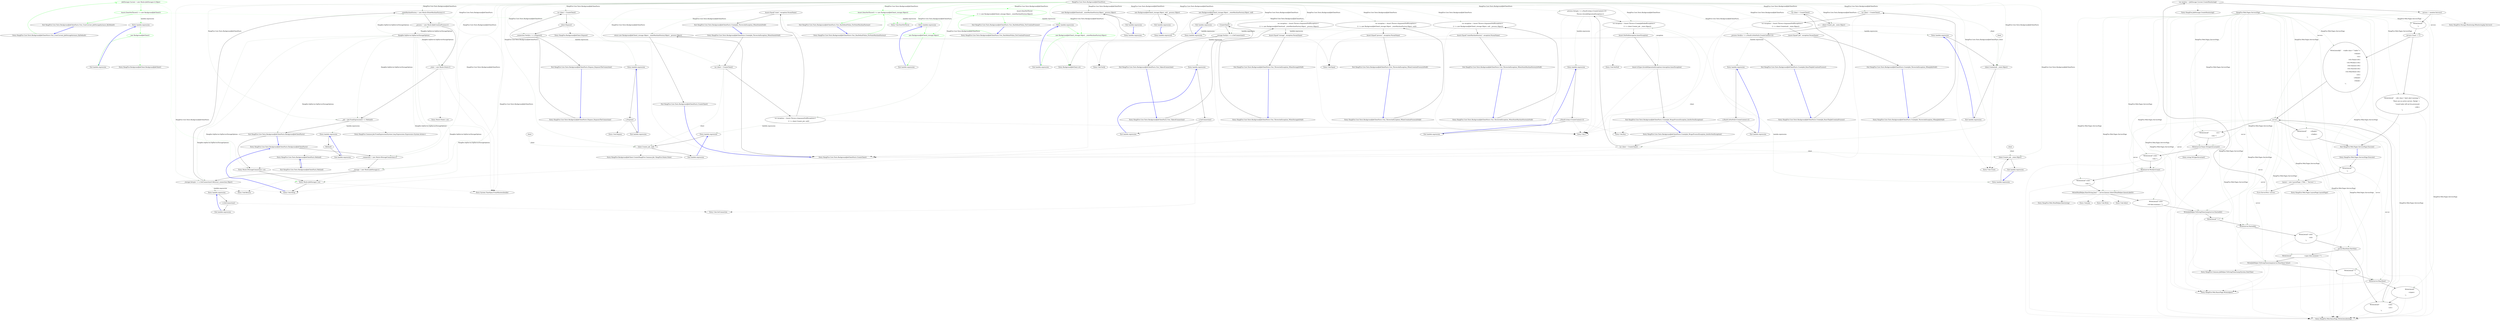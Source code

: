 digraph  {
m0_13 [label="Entry System.TimeSpan.FromMinutes(double)", span="0-0", cluster="System.TimeSpan.FromMinutes(double)", file="BackgroundJobClientFacts.cs"];
m0_89 [label="Entry HangFire.Core.Tests.BackgroundJobClientFacts.CreateJob_ThrowsAnException_WhenJobIsNull()", span="96-96", cluster="HangFire.Core.Tests.BackgroundJobClientFacts.CreateJob_ThrowsAnException_WhenJobIsNull()", file="BackgroundJobClientFacts.cs"];
m0_90 [label="var client = CreateClient()", span="98-98", cluster="HangFire.Core.Tests.BackgroundJobClientFacts.CreateJob_ThrowsAnException_WhenJobIsNull()", file="BackgroundJobClientFacts.cs"];
m0_91 [label="var exception = Assert.Throws<ArgumentNullException>(\r\n                () => client.Create(null, _state.Object))", span="100-101", cluster="HangFire.Core.Tests.BackgroundJobClientFacts.CreateJob_ThrowsAnException_WhenJobIsNull()", file="BackgroundJobClientFacts.cs"];
m0_92 [label="Assert.Equal(''job'', exception.ParamName)", span="103-103", cluster="HangFire.Core.Tests.BackgroundJobClientFacts.CreateJob_ThrowsAnException_WhenJobIsNull()", file="BackgroundJobClientFacts.cs"];
m0_93 [label="Exit HangFire.Core.Tests.BackgroundJobClientFacts.CreateJob_ThrowsAnException_WhenJobIsNull()", span="96-96", cluster="HangFire.Core.Tests.BackgroundJobClientFacts.CreateJob_ThrowsAnException_WhenJobIsNull()", file="BackgroundJobClientFacts.cs"];
m0_49 [label="Entry HangFire.Core.Tests.BackgroundJobClientFacts.Ctor_UsesCurrent_JobStorageInstance_ByDefault()", span="60-60", cluster="HangFire.Core.Tests.BackgroundJobClientFacts.Ctor_UsesCurrent_JobStorageInstance_ByDefault()", file="BackgroundJobClientFacts.cs"];
m0_50 [label="JobStorage.Current = new Mock<JobStorage>().Object", span="62-62", cluster="HangFire.Core.Tests.BackgroundJobClientFacts.Ctor_UsesCurrent_JobStorageInstance_ByDefault()", color=green, community=0, file="BackgroundJobClientFacts.cs"];
m0_51 [label="Assert.DoesNotThrow(() => new BackgroundJobClient())", span="63-63", cluster="HangFire.Core.Tests.BackgroundJobClientFacts.Ctor_UsesCurrent_JobStorageInstance_ByDefault()", color=green, community=0, file="BackgroundJobClientFacts.cs"];
m0_52 [label="Exit HangFire.Core.Tests.BackgroundJobClientFacts.Ctor_UsesCurrent_JobStorageInstance_ByDefault()", span="60-60", cluster="HangFire.Core.Tests.BackgroundJobClientFacts.Ctor_UsesCurrent_JobStorageInstance_ByDefault()", file="BackgroundJobClientFacts.cs"];
m0_30 [label="Entry Unk.Equal", span="", cluster="Unk.Equal", file="BackgroundJobClientFacts.cs"];
m0_70 [label="Entry HangFire.Core.Tests.BackgroundJobClientFacts.Ctor_TakesAConnection()", span="80-80", cluster="HangFire.Core.Tests.BackgroundJobClientFacts.Ctor_TakesAConnection()", file="BackgroundJobClientFacts.cs"];
m0_71 [label="CreateClient()", span="82-82", cluster="HangFire.Core.Tests.BackgroundJobClientFacts.Ctor_TakesAConnection()", file="BackgroundJobClientFacts.cs"];
m0_72 [label="_storage.Verify(x => x.GetConnection())", span="83-83", cluster="HangFire.Core.Tests.BackgroundJobClientFacts.Ctor_TakesAConnection()", file="BackgroundJobClientFacts.cs"];
m0_73 [label="Exit HangFire.Core.Tests.BackgroundJobClientFacts.Ctor_TakesAConnection()", span="80-80", cluster="HangFire.Core.Tests.BackgroundJobClientFacts.Ctor_TakesAConnection()", file="BackgroundJobClientFacts.cs"];
m0_0 [label="Entry HangFire.Core.Tests.BackgroundJobClientFacts.BackgroundJobClientFacts()", span="19-19", cluster="HangFire.Core.Tests.BackgroundJobClientFacts.BackgroundJobClientFacts()", file="BackgroundJobClientFacts.cs"];
m0_1 [label="_connection = new Mock<IStorageConnection>()", span="21-21", cluster="HangFire.Core.Tests.BackgroundJobClientFacts.BackgroundJobClientFacts()", file="BackgroundJobClientFacts.cs"];
m0_2 [label="_storage = new Mock<JobStorage>()", span="22-22", cluster="HangFire.Core.Tests.BackgroundJobClientFacts.BackgroundJobClientFacts()", file="BackgroundJobClientFacts.cs"];
m0_3 [label="_storage.Setup(x => x.GetConnection()).Returns(_connection.Object)", span="23-23", cluster="HangFire.Core.Tests.BackgroundJobClientFacts.BackgroundJobClientFacts()", file="BackgroundJobClientFacts.cs"];
m0_4 [label="_stateMachineFactory = new Mock<IStateMachineFactory>()", span="25-25", cluster="HangFire.Core.Tests.BackgroundJobClientFacts.BackgroundJobClientFacts()", file="BackgroundJobClientFacts.cs"];
m0_5 [label="_process = new Mock<IJobCreationProcess>()", span="27-27", cluster="HangFire.Core.Tests.BackgroundJobClientFacts.BackgroundJobClientFacts()", file="BackgroundJobClientFacts.cs"];
m0_6 [label="_state = new Mock<State>()", span="28-28", cluster="HangFire.Core.Tests.BackgroundJobClientFacts.BackgroundJobClientFacts()", file="BackgroundJobClientFacts.cs"];
m0_7 [label="_job = Job.FromExpression(() => Method())", span="29-29", cluster="HangFire.Core.Tests.BackgroundJobClientFacts.BackgroundJobClientFacts()", file="BackgroundJobClientFacts.cs"];
m0_8 [label="Exit HangFire.Core.Tests.BackgroundJobClientFacts.BackgroundJobClientFacts()", span="19-19", cluster="HangFire.Core.Tests.BackgroundJobClientFacts.BackgroundJobClientFacts()", file="BackgroundJobClientFacts.cs"];
m0_9 [label="Entry Mock<IStorageConnection>.cstr", span="", cluster="Mock<IStorageConnection>.cstr", file="BackgroundJobClientFacts.cs"];
m0_10 [label="Entry Mock<JobStorage>.cstr", span="", cluster="Mock<JobStorage>.cstr", file="BackgroundJobClientFacts.cs"];
m0_11 [label="Entry Unk.Setup", span="", cluster="Unk.Setup", file="BackgroundJobClientFacts.cs"];
m0_53 [label="Entry Unk.DoesNotThrow", span="", cluster="Unk.DoesNotThrow", file="BackgroundJobClientFacts.cs"];
m0_116 [label="Entry HangFire.Core.Tests.BackgroundJobClientFacts.CreateJob_WrapsProcessException_IntoItsOwnException()", span="128-128", cluster="HangFire.Core.Tests.BackgroundJobClientFacts.CreateJob_WrapsProcessException_IntoItsOwnException()", file="BackgroundJobClientFacts.cs"];
m0_117 [label="var client = CreateClient()", span="130-130", cluster="HangFire.Core.Tests.BackgroundJobClientFacts.CreateJob_WrapsProcessException_IntoItsOwnException()", file="BackgroundJobClientFacts.cs"];
m0_118 [label="_process.Setup(x => x.Run(It.IsAny<CreateContext>()))\r\n                .Throws<InvalidOperationException>()", span="131-132", cluster="HangFire.Core.Tests.BackgroundJobClientFacts.CreateJob_WrapsProcessException_IntoItsOwnException()", file="BackgroundJobClientFacts.cs"];
m0_119 [label="var exception = Assert.Throws<CreateJobFailedException>(\r\n                () => client.Create(_job, _state.Object))", span="134-135", cluster="HangFire.Core.Tests.BackgroundJobClientFacts.CreateJob_WrapsProcessException_IntoItsOwnException()", file="BackgroundJobClientFacts.cs"];
m0_120 [label="Assert.NotNull(exception.InnerException)", span="137-137", cluster="HangFire.Core.Tests.BackgroundJobClientFacts.CreateJob_WrapsProcessException_IntoItsOwnException()", file="BackgroundJobClientFacts.cs"];
m0_121 [label="Assert.IsType<InvalidOperationException>(exception.InnerException)", span="138-138", cluster="HangFire.Core.Tests.BackgroundJobClientFacts.CreateJob_WrapsProcessException_IntoItsOwnException()", file="BackgroundJobClientFacts.cs"];
m0_122 [label="Exit HangFire.Core.Tests.BackgroundJobClientFacts.CreateJob_WrapsProcessException_IntoItsOwnException()", span="128-128", cluster="HangFire.Core.Tests.BackgroundJobClientFacts.CreateJob_WrapsProcessException_IntoItsOwnException()", file="BackgroundJobClientFacts.cs"];
m0_14 [label="Hangfire.SqlServer.SqlServerStorageOptions", span="", cluster="Mock<IJobCreationProcess>.cstr", file="BackgroundJobClientFacts.cs"];
m0_115 [label="Entry Unk.Run", span="", cluster="Unk.Run", file="BackgroundJobClientFacts.cs"];
m0_57 [label="Entry HangFire.BackgroundJobClient.BackgroundJobClient()", span="39-39", cluster="HangFire.BackgroundJobClient.BackgroundJobClient()", file="BackgroundJobClientFacts.cs"];
m0_106 [label="Entry HangFire.BackgroundJobClient.Create(HangFire.Common.Job, HangFire.States.State)", span="81-81", cluster="HangFire.BackgroundJobClient.Create(HangFire.Common.Job, HangFire.States.State)", file="BackgroundJobClientFacts.cs"];
m0_98 [label="Entry HangFire.Core.Tests.BackgroundJobClientFacts.CreateJob_ThrowsAnException_WhenStateIsNull()", span="107-107", cluster="HangFire.Core.Tests.BackgroundJobClientFacts.CreateJob_ThrowsAnException_WhenStateIsNull()", file="BackgroundJobClientFacts.cs"];
m0_99 [label="var client = CreateClient()", span="109-109", cluster="HangFire.Core.Tests.BackgroundJobClientFacts.CreateJob_ThrowsAnException_WhenStateIsNull()", file="BackgroundJobClientFacts.cs"];
m0_100 [label="var exception = Assert.Throws<ArgumentNullException>(\r\n                () => client.Create(_job, null))", span="111-112", cluster="HangFire.Core.Tests.BackgroundJobClientFacts.CreateJob_ThrowsAnException_WhenStateIsNull()", file="BackgroundJobClientFacts.cs"];
m0_101 [label="Assert.Equal(''state'', exception.ParamName)", span="114-114", cluster="HangFire.Core.Tests.BackgroundJobClientFacts.CreateJob_ThrowsAnException_WhenStateIsNull()", file="BackgroundJobClientFacts.cs"];
m0_102 [label="Exit HangFire.Core.Tests.BackgroundJobClientFacts.CreateJob_ThrowsAnException_WhenStateIsNull()", span="107-107", cluster="HangFire.Core.Tests.BackgroundJobClientFacts.CreateJob_ThrowsAnException_WhenStateIsNull()", file="BackgroundJobClientFacts.cs"];
m0_29 [label="Entry Unk.>", span="", cluster="Unk.>", file="BackgroundJobClientFacts.cs"];
m0_84 [label="Entry HangFire.BackgroundJobClient.Dispose()", span="103-103", cluster="HangFire.BackgroundJobClient.Dispose()", file="BackgroundJobClientFacts.cs"];
m0_12 [label="Entry Unk.Returns", span="", cluster="Unk.Returns", file="BackgroundJobClientFacts.cs"];
m0_20 [label="Entry Unk.GetConnection", span="", cluster="Unk.GetConnection", file="BackgroundJobClientFacts.cs"];
m0_79 [label="Entry HangFire.Core.Tests.BackgroundJobClientFacts.Dispose_DisposesTheConnection()", span="87-87", cluster="HangFire.Core.Tests.BackgroundJobClientFacts.Dispose_DisposesTheConnection()", file="BackgroundJobClientFacts.cs"];
m0_80 [label="var client = CreateClient()", span="89-89", cluster="HangFire.Core.Tests.BackgroundJobClientFacts.Dispose_DisposesTheConnection()", file="BackgroundJobClientFacts.cs"];
m0_82 [label="_connection.Verify(x => x.Dispose())", span="92-92", cluster="HangFire.Core.Tests.BackgroundJobClientFacts.Dispose_DisposesTheConnection()", file="BackgroundJobClientFacts.cs"];
m0_81 [label="client.Dispose()", span="90-90", cluster="HangFire.Core.Tests.BackgroundJobClientFacts.Dispose_DisposesTheConnection()", file="BackgroundJobClientFacts.cs"];
m0_83 [label="Exit HangFire.Core.Tests.BackgroundJobClientFacts.Dispose_DisposesTheConnection()", span="87-87", cluster="HangFire.Core.Tests.BackgroundJobClientFacts.Dispose_DisposesTheConnection()", file="BackgroundJobClientFacts.cs"];
m0_123 [label="Entry Unk.NotNull", span="", cluster="Unk.NotNull", file="BackgroundJobClientFacts.cs"];
m0_15 [label="Entry Mock<State>.cstr", span="", cluster="Mock<State>.cstr", file="BackgroundJobClientFacts.cs"];
m0_88 [label="Entry Unk.Dispose", span="", cluster="Unk.Dispose", file="BackgroundJobClientFacts.cs"];
m0_58 [label="Entry HangFire.Core.Tests.BackgroundJobClientFacts.Ctor_HasDefaultValue_ForStateMachineFactory()", span="67-67", cluster="HangFire.Core.Tests.BackgroundJobClientFacts.Ctor_HasDefaultValue_ForStateMachineFactory()", file="BackgroundJobClientFacts.cs"];
m0_59 [label="Assert.DoesNotThrow(() => new BackgroundJobClient(_storage.Object))", span="69-69", cluster="HangFire.Core.Tests.BackgroundJobClientFacts.Ctor_HasDefaultValue_ForStateMachineFactory()", color=green, community=0, file="BackgroundJobClientFacts.cs"];
m0_60 [label="Exit HangFire.Core.Tests.BackgroundJobClientFacts.Ctor_HasDefaultValue_ForStateMachineFactory()", span="67-67", cluster="HangFire.Core.Tests.BackgroundJobClientFacts.Ctor_HasDefaultValue_ForStateMachineFactory()", file="BackgroundJobClientFacts.cs"];
m0_74 [label="Entry HangFire.Core.Tests.BackgroundJobClientFacts.CreateClient()", span="145-145", cluster="HangFire.Core.Tests.BackgroundJobClientFacts.CreateClient()", file="BackgroundJobClientFacts.cs"];
m0_131 [label="return new BackgroundJobClient(_storage.Object, _stateMachineFactory.Object, _process.Object);", span="147-147", cluster="HangFire.Core.Tests.BackgroundJobClientFacts.CreateClient()", file="BackgroundJobClientFacts.cs"];
m0_132 [label="Exit HangFire.Core.Tests.BackgroundJobClientFacts.CreateClient()", span="145-145", cluster="HangFire.Core.Tests.BackgroundJobClientFacts.CreateClient()", file="BackgroundJobClientFacts.cs"];
m0_64 [label="Entry HangFire.Core.Tests.BackgroundJobClientFacts.Ctor_HasDefaultValue_ForCreationProcess()", span="73-73", cluster="HangFire.Core.Tests.BackgroundJobClientFacts.Ctor_HasDefaultValue_ForCreationProcess()", file="BackgroundJobClientFacts.cs"];
m0_65 [label="Assert.DoesNotThrow(\r\n                () => new BackgroundJobClient(_storage.Object, _stateMachineFactory.Object))", span="75-76", cluster="HangFire.Core.Tests.BackgroundJobClientFacts.Ctor_HasDefaultValue_ForCreationProcess()", color=green, community=1, file="BackgroundJobClientFacts.cs"];
m0_66 [label="Exit HangFire.Core.Tests.BackgroundJobClientFacts.Ctor_HasDefaultValue_ForCreationProcess()", span="73-73", cluster="HangFire.Core.Tests.BackgroundJobClientFacts.Ctor_HasDefaultValue_ForCreationProcess()", file="BackgroundJobClientFacts.cs"];
m0_127 [label="Entry lambda expression", span="135-135", cluster="lambda expression", file="BackgroundJobClientFacts.cs"];
m0_54 [label="Entry lambda expression", span="63-63", cluster="lambda expression", file="BackgroundJobClientFacts.cs"];
m0_55 [label="new BackgroundJobClient()", span="63-63", cluster="lambda expression", color=green, community=0, file="BackgroundJobClientFacts.cs"];
m0_56 [label="Exit lambda expression", span="63-63", cluster="lambda expression", file="BackgroundJobClientFacts.cs"];
m0_61 [label="Entry lambda expression", span="69-69", cluster="lambda expression", file="BackgroundJobClientFacts.cs"];
m0_62 [label="new BackgroundJobClient(_storage.Object)", span="69-69", cluster="lambda expression", color=green, community=0, file="BackgroundJobClientFacts.cs"];
m0_63 [label="Exit lambda expression", span="69-69", cluster="lambda expression", file="BackgroundJobClientFacts.cs"];
m0_67 [label="Entry lambda expression", span="76-76", cluster="lambda expression", file="BackgroundJobClientFacts.cs"];
m0_68 [label="new BackgroundJobClient(_storage.Object, _stateMachineFactory.Object)", span="76-76", cluster="lambda expression", color=green, community=0, file="BackgroundJobClientFacts.cs"];
m0_69 [label="Exit lambda expression", span="76-76", cluster="lambda expression", file="BackgroundJobClientFacts.cs"];
m0_32 [label="new BackgroundJobClient(null, _stateMachineFactory.Object, _process.Object)", span="36-36", cluster="lambda expression", file="BackgroundJobClientFacts.cs"];
m0_40 [label="new BackgroundJobClient(_storage.Object, null, _process.Object)", span="45-45", cluster="lambda expression", file="BackgroundJobClientFacts.cs"];
m0_47 [label="new BackgroundJobClient(_storage.Object, _stateMachineFactory.Object, null)", span="54-54", cluster="lambda expression", file="BackgroundJobClientFacts.cs"];
m0_95 [label="client.Create(null, _state.Object)", span="101-101", cluster="lambda expression", file="BackgroundJobClientFacts.cs"];
m0_104 [label="client.Create(_job, null)", span="112-112", cluster="lambda expression", file="BackgroundJobClientFacts.cs"];
m0_128 [label="client.Create(_job, _state.Object)", span="135-135", cluster="lambda expression", file="BackgroundJobClientFacts.cs"];
m0_17 [label="Entry lambda expression", span="23-23", cluster="lambda expression", file="BackgroundJobClientFacts.cs"];
m0_21 [label="Entry lambda expression", span="29-29", cluster="lambda expression", file="BackgroundJobClientFacts.cs"];
m0_31 [label="Entry lambda expression", span="36-36", cluster="lambda expression", file="BackgroundJobClientFacts.cs"];
m0_33 [label="Exit lambda expression", span="36-36", cluster="lambda expression", file="BackgroundJobClientFacts.cs"];
m0_39 [label="Entry lambda expression", span="45-45", cluster="lambda expression", file="BackgroundJobClientFacts.cs"];
m0_41 [label="Exit lambda expression", span="45-45", cluster="lambda expression", file="BackgroundJobClientFacts.cs"];
m0_46 [label="Entry lambda expression", span="54-54", cluster="lambda expression", file="BackgroundJobClientFacts.cs"];
m0_48 [label="Exit lambda expression", span="54-54", cluster="lambda expression", file="BackgroundJobClientFacts.cs"];
m0_76 [label="Entry lambda expression", span="83-83", cluster="lambda expression", file="BackgroundJobClientFacts.cs"];
m0_85 [label="Entry lambda expression", span="92-92", cluster="lambda expression", file="BackgroundJobClientFacts.cs"];
m0_94 [label="Entry lambda expression", span="101-101", cluster="lambda expression", file="BackgroundJobClientFacts.cs"];
m0_96 [label="Exit lambda expression", span="101-101", cluster="lambda expression", file="BackgroundJobClientFacts.cs"];
m0_103 [label="Entry lambda expression", span="112-112", cluster="lambda expression", file="BackgroundJobClientFacts.cs"];
m0_105 [label="Exit lambda expression", span="112-112", cluster="lambda expression", file="BackgroundJobClientFacts.cs"];
m0_112 [label="Entry lambda expression", span="124-124", cluster="lambda expression", file="BackgroundJobClientFacts.cs"];
m0_124 [label="Entry lambda expression", span="131-131", cluster="lambda expression", file="BackgroundJobClientFacts.cs"];
m0_129 [label="Exit lambda expression", span="135-135", cluster="lambda expression", file="BackgroundJobClientFacts.cs"];
m0_19 [label="Exit lambda expression", span="23-23", cluster="lambda expression", file="BackgroundJobClientFacts.cs"];
m0_18 [label="x.GetConnection()", span="23-23", cluster="lambda expression", file="BackgroundJobClientFacts.cs"];
m0_23 [label="Exit lambda expression", span="29-29", cluster="lambda expression", file="BackgroundJobClientFacts.cs"];
m0_22 [label="Method()", span="29-29", cluster="lambda expression", file="BackgroundJobClientFacts.cs"];
m0_113 [label="x.Run(It.IsNotNull<CreateContext>())", span="124-124", cluster="lambda expression", file="BackgroundJobClientFacts.cs"];
m0_125 [label="x.Run(It.IsAny<CreateContext>())", span="131-131", cluster="lambda expression", file="BackgroundJobClientFacts.cs"];
m0_78 [label="Exit lambda expression", span="83-83", cluster="lambda expression", file="BackgroundJobClientFacts.cs"];
m0_77 [label="x.GetConnection()", span="83-83", cluster="lambda expression", file="BackgroundJobClientFacts.cs"];
m0_87 [label="Exit lambda expression", span="92-92", cluster="lambda expression", file="BackgroundJobClientFacts.cs"];
m0_86 [label="x.Dispose()", span="92-92", cluster="lambda expression", file="BackgroundJobClientFacts.cs"];
m0_114 [label="Exit lambda expression", span="124-124", cluster="lambda expression", file="BackgroundJobClientFacts.cs"];
m0_126 [label="Exit lambda expression", span="131-131", cluster="lambda expression", file="BackgroundJobClientFacts.cs"];
m0_75 [label="Entry Unk.Verify", span="", cluster="Unk.Verify", file="BackgroundJobClientFacts.cs"];
m0_42 [label="Entry HangFire.Core.Tests.BackgroundJobClientFacts.Ctor_ThrowsAnException_WhenCreationProcessIsNull()", span="51-51", cluster="HangFire.Core.Tests.BackgroundJobClientFacts.Ctor_ThrowsAnException_WhenCreationProcessIsNull()", file="BackgroundJobClientFacts.cs"];
m0_43 [label="var exception = Assert.Throws<ArgumentNullException>(\r\n                () => new BackgroundJobClient(_storage.Object, _stateMachineFactory.Object, null))", span="53-54", cluster="HangFire.Core.Tests.BackgroundJobClientFacts.Ctor_ThrowsAnException_WhenCreationProcessIsNull()", file="BackgroundJobClientFacts.cs"];
m0_44 [label="Assert.Equal(''process'', exception.ParamName)", span="56-56", cluster="HangFire.Core.Tests.BackgroundJobClientFacts.Ctor_ThrowsAnException_WhenCreationProcessIsNull()", file="BackgroundJobClientFacts.cs"];
m0_45 [label="Exit HangFire.Core.Tests.BackgroundJobClientFacts.Ctor_ThrowsAnException_WhenCreationProcessIsNull()", span="51-51", cluster="HangFire.Core.Tests.BackgroundJobClientFacts.Ctor_ThrowsAnException_WhenCreationProcessIsNull()", file="BackgroundJobClientFacts.cs"];
m0_24 [label="Entry HangFire.Core.Tests.BackgroundJobClientFacts.Method()", span="141-141", cluster="HangFire.Core.Tests.BackgroundJobClientFacts.Method()", file="BackgroundJobClientFacts.cs"];
m0_130 [label="Exit HangFire.Core.Tests.BackgroundJobClientFacts.Method()", span="141-141", cluster="HangFire.Core.Tests.BackgroundJobClientFacts.Method()", file="BackgroundJobClientFacts.cs"];
m0_25 [label="Entry HangFire.Core.Tests.BackgroundJobClientFacts.Ctor_ThrowsAnException_WhenStorageIsNull()", span="33-33", cluster="HangFire.Core.Tests.BackgroundJobClientFacts.Ctor_ThrowsAnException_WhenStorageIsNull()", file="BackgroundJobClientFacts.cs"];
m0_26 [label="var exception = Assert.Throws<ArgumentNullException>(\r\n                () => new BackgroundJobClient(null, _stateMachineFactory.Object, _process.Object))", span="35-36", cluster="HangFire.Core.Tests.BackgroundJobClientFacts.Ctor_ThrowsAnException_WhenStorageIsNull()", file="BackgroundJobClientFacts.cs"];
m0_27 [label="Assert.Equal(''storage'', exception.ParamName)", span="38-38", cluster="HangFire.Core.Tests.BackgroundJobClientFacts.Ctor_ThrowsAnException_WhenStorageIsNull()", file="BackgroundJobClientFacts.cs"];
m0_28 [label="Exit HangFire.Core.Tests.BackgroundJobClientFacts.Ctor_ThrowsAnException_WhenStorageIsNull()", span="33-33", cluster="HangFire.Core.Tests.BackgroundJobClientFacts.Ctor_ThrowsAnException_WhenStorageIsNull()", file="BackgroundJobClientFacts.cs"];
m0_35 [label="Entry HangFire.Core.Tests.BackgroundJobClientFacts.Ctor_ThrowsAnException_WhenStateMachineFactoryIsNull()", span="42-42", cluster="HangFire.Core.Tests.BackgroundJobClientFacts.Ctor_ThrowsAnException_WhenStateMachineFactoryIsNull()", file="BackgroundJobClientFacts.cs"];
m0_36 [label="var exception = Assert.Throws<ArgumentNullException>(\r\n                () => new BackgroundJobClient(_storage.Object, null, _process.Object))", span="44-45", cluster="HangFire.Core.Tests.BackgroundJobClientFacts.Ctor_ThrowsAnException_WhenStateMachineFactoryIsNull()", file="BackgroundJobClientFacts.cs"];
m0_37 [label="Assert.Equal(''stateMachineFactory'', exception.ParamName)", span="47-47", cluster="HangFire.Core.Tests.BackgroundJobClientFacts.Ctor_ThrowsAnException_WhenStateMachineFactoryIsNull()", file="BackgroundJobClientFacts.cs"];
m0_38 [label="Exit HangFire.Core.Tests.BackgroundJobClientFacts.Ctor_ThrowsAnException_WhenStateMachineFactoryIsNull()", span="42-42", cluster="HangFire.Core.Tests.BackgroundJobClientFacts.Ctor_ThrowsAnException_WhenStateMachineFactoryIsNull()", file="BackgroundJobClientFacts.cs"];
m0_16 [label="Entry HangFire.Common.Job.FromExpression(System.Linq.Expressions.Expression<System.Action>)", span="125-125", cluster="HangFire.Common.Job.FromExpression(System.Linq.Expressions.Expression<System.Action>)", file="BackgroundJobClientFacts.cs"];
m0_97 [label="Entry Unk.Create", span="", cluster="Unk.Create", file="BackgroundJobClientFacts.cs"];
m0_107 [label="Entry HangFire.Core.Tests.BackgroundJobClientFacts.CreateJob_RunsTheJobCreationProcess()", span="118-118", cluster="HangFire.Core.Tests.BackgroundJobClientFacts.CreateJob_RunsTheJobCreationProcess()", file="BackgroundJobClientFacts.cs"];
m0_108 [label="var client = CreateClient()", span="120-120", cluster="HangFire.Core.Tests.BackgroundJobClientFacts.CreateJob_RunsTheJobCreationProcess()", file="BackgroundJobClientFacts.cs"];
m0_109 [label="client.Create(_job, _state.Object)", span="122-122", cluster="HangFire.Core.Tests.BackgroundJobClientFacts.CreateJob_RunsTheJobCreationProcess()", file="BackgroundJobClientFacts.cs"];
m0_110 [label="_process.Verify(x => x.Run(It.IsNotNull<CreateContext>()))", span="124-124", cluster="HangFire.Core.Tests.BackgroundJobClientFacts.CreateJob_RunsTheJobCreationProcess()", file="BackgroundJobClientFacts.cs"];
m0_111 [label="Exit HangFire.Core.Tests.BackgroundJobClientFacts.CreateJob_RunsTheJobCreationProcess()", span="118-118", cluster="HangFire.Core.Tests.BackgroundJobClientFacts.CreateJob_RunsTheJobCreationProcess()", file="BackgroundJobClientFacts.cs"];
m0_34 [label="Entry BackgroundJobClient.cstr", span="", cluster="BackgroundJobClient.cstr", file="BackgroundJobClientFacts.cs"];
m0_133 [label="HangFire.Core.Tests.BackgroundJobClientFacts", span="", file="BackgroundJobClientFacts.cs"];
m0_134 [label=client, span="", file="BackgroundJobClientFacts.cs"];
m0_135 [label=client, span="", file="BackgroundJobClientFacts.cs"];
m0_136 [label=client, span="", file="BackgroundJobClientFacts.cs"];
m3_33 [label="Entry HangFire.JobStorage.CreateMonitoring()", span="43-43", cluster="HangFire.JobStorage.CreateMonitoring()", file="PreserveCultureAttribute.cs"];
m3_36 [label="Entry HangFire.Web.RazorPage.Write(object)", span="76-76", cluster="HangFire.Web.RazorPage.Write(object)", file="PreserveCultureAttribute.cs"];
m3_31 [label="Entry HangFire.Web.RazorPage.WriteLiteral(string)", span="69-69", cluster="HangFire.Web.RazorPage.WriteLiteral(string)", file="PreserveCultureAttribute.cs"];
m3_0 [label="Entry HangFire.Web.Pages.ServersPage.Execute()", span="57-57", cluster="HangFire.Web.Pages.ServersPage.Execute()", file="PreserveCultureAttribute.cs"];
m3_1 [label="WriteLiteral(''\r\n'')", span="61-61", cluster="HangFire.Web.Pages.ServersPage.Execute()", file="PreserveCultureAttribute.cs"];
m3_2 [label="Layout = new LayoutPage { Title = ''Servers'' }", span="74-74", cluster="HangFire.Web.Pages.ServersPage.Execute()", file="PreserveCultureAttribute.cs"];
m3_3 [label="IList<ServerDto> servers", span="76-76", cluster="HangFire.Web.Pages.ServersPage.Execute()", file="PreserveCultureAttribute.cs"];
m3_4 [label="var monitor = JobStorage.Current.CreateMonitoring()", span="77-77", cluster="HangFire.Web.Pages.ServersPage.Execute()", file="PreserveCultureAttribute.cs"];
m3_5 [label="servers = monitor.Servers()", span="79-79", cluster="HangFire.Web.Pages.ServersPage.Execute()", file="PreserveCultureAttribute.cs"];
m3_6 [label="WriteLiteral(''\r\n'')", span="86-86", cluster="HangFire.Web.Pages.ServersPage.Execute()", file="PreserveCultureAttribute.cs"];
m3_7 [label="servers.Count == 0", span="91-91", cluster="HangFire.Web.Pages.ServersPage.Execute()", file="PreserveCultureAttribute.cs"];
m3_10 [label=servers, span="126-126", cluster="HangFire.Web.Pages.ServersPage.Execute()", file="PreserveCultureAttribute.cs"];
m3_8 [label="WriteLiteral(''    <div class=\''alert alert-warning\''>\r\n        There are no active servers. Backg'' +\r\n''round tasks will not be processed.\r\n    </div>\r\n'')", span="97-98", cluster="HangFire.Web.Pages.ServersPage.Execute()", file="PreserveCultureAttribute.cs"];
m3_9 [label="WriteLiteral(@''    <table class=''''table''''>\r\n        <thead>\r\n            <tr>\r\n                <th>Name</th>\r\n                <th>Workers</th>\r\n                <th>Queues</th>\r\n                <th>Started</th>\r\n                <th>Heartbeat</th>\r\n            </tr>\r\n        </thead>\r\n        <tbody>\r\n'')", span="110-121", cluster="HangFire.Web.Pages.ServersPage.Execute()", file="PreserveCultureAttribute.cs"];
m3_11 [label="WriteLiteral(''                <tr>\r\n                    <td>'')", span="132-132", cluster="HangFire.Web.Pages.ServersPage.Execute()", file="PreserveCultureAttribute.cs"];
m3_29 [label="WriteLiteral(''        </tbody>\r\n    </table>\r\n'')", span="233-233", cluster="HangFire.Web.Pages.ServersPage.Execute()", file="PreserveCultureAttribute.cs"];
m3_12 [label="Write(server.Name.ToUpperInvariant())", span="137-137", cluster="HangFire.Web.Pages.ServersPage.Execute()", file="PreserveCultureAttribute.cs"];
m3_14 [label="Write(server.WorkersCount)", span="147-147", cluster="HangFire.Web.Pages.ServersPage.Execute()", file="PreserveCultureAttribute.cs"];
m3_16 [label="Write(HtmlHelper.Raw(String.Join('' '', server.Queues.Select(HtmlHelper.QueueLabel))))", span="157-157", cluster="HangFire.Web.Pages.ServersPage.Execute()", file="PreserveCultureAttribute.cs"];
m3_18 [label="Write(JobHelper.ToStringTimestamp(server.StartedAt))", span="167-167", cluster="HangFire.Web.Pages.ServersPage.Execute()", file="PreserveCultureAttribute.cs"];
m3_20 [label="Write(server.StartedAt)", span="177-177", cluster="HangFire.Web.Pages.ServersPage.Execute()", file="PreserveCultureAttribute.cs"];
m3_22 [label="server.Heartbeat.HasValue", span="187-187", cluster="HangFire.Web.Pages.ServersPage.Execute()", file="PreserveCultureAttribute.cs"];
m3_24 [label="Write(JobHelper.ToStringTimestamp(server.Heartbeat.Value))", span="198-198", cluster="HangFire.Web.Pages.ServersPage.Execute()", file="PreserveCultureAttribute.cs"];
m3_26 [label="Write(server.Heartbeat)", span="208-208", cluster="HangFire.Web.Pages.ServersPage.Execute()", file="PreserveCultureAttribute.cs"];
m3_13 [label="WriteLiteral(''</td>\r\n                    <td>'')", span="142-142", cluster="HangFire.Web.Pages.ServersPage.Execute()", file="PreserveCultureAttribute.cs"];
m3_15 [label="WriteLiteral(''</td>\r\n                    <td>'')", span="152-152", cluster="HangFire.Web.Pages.ServersPage.Execute()", file="PreserveCultureAttribute.cs"];
m3_17 [label="WriteLiteral(''</td>\r\n                    <td data-moment=\'''')", span="162-162", cluster="HangFire.Web.Pages.ServersPage.Execute()", file="PreserveCultureAttribute.cs"];
m3_19 [label="WriteLiteral(''\''>'')", span="172-172", cluster="HangFire.Web.Pages.ServersPage.Execute()", file="PreserveCultureAttribute.cs"];
m3_21 [label="WriteLiteral(''</td>\r\n                    <td>\r\n'')", span="182-182", cluster="HangFire.Web.Pages.ServersPage.Execute()", file="PreserveCultureAttribute.cs"];
m3_23 [label="WriteLiteral(''                            <span data-moment=\'''')", span="193-193", cluster="HangFire.Web.Pages.ServersPage.Execute()", file="PreserveCultureAttribute.cs"];
m3_28 [label="WriteLiteral(''                    </td>\r\n                </tr>\r\n'')", span="223-223", cluster="HangFire.Web.Pages.ServersPage.Execute()", file="PreserveCultureAttribute.cs"];
m3_25 [label="WriteLiteral(''\''>\r\n                                '')", span="203-203", cluster="HangFire.Web.Pages.ServersPage.Execute()", file="PreserveCultureAttribute.cs"];
m3_27 [label="WriteLiteral(''\r\n                            </span>\r\n'')", span="213-213", cluster="HangFire.Web.Pages.ServersPage.Execute()", file="PreserveCultureAttribute.cs"];
m3_30 [label="Exit HangFire.Web.Pages.ServersPage.Execute()", span="57-57", cluster="HangFire.Web.Pages.ServersPage.Execute()", file="PreserveCultureAttribute.cs"];
m3_39 [label="Entry HangFire.Web.HtmlHelper.Raw(string)", span="50-50", cluster="HangFire.Web.HtmlHelper.Raw(string)", file="PreserveCultureAttribute.cs"];
m3_35 [label="Entry string.ToUpperInvariant()", span="0-0", cluster="string.ToUpperInvariant()", file="PreserveCultureAttribute.cs"];
m3_32 [label="Entry HangFire.Web.Pages.LayoutPage.LayoutPage()", span="4-4", cluster="HangFire.Web.Pages.LayoutPage.LayoutPage()", file="PreserveCultureAttribute.cs"];
m3_34 [label="Entry HangFire.Storage.Monitoring.IMonitoringApi.Servers()", span="16-16", cluster="HangFire.Storage.Monitoring.IMonitoringApi.Servers()", file="PreserveCultureAttribute.cs"];
m3_38 [label="Entry Unk.Join", span="", cluster="Unk.Join", file="PreserveCultureAttribute.cs"];
m3_41 [label="Entry HangFire.Common.JobHelper.ToStringTimestamp(System.DateTime)", span="46-46", cluster="HangFire.Common.JobHelper.ToStringTimestamp(System.DateTime)", file="PreserveCultureAttribute.cs"];
m3_40 [label="Entry Unk.Write", span="", cluster="Unk.Write", file="PreserveCultureAttribute.cs"];
m3_37 [label="Entry Unk.Select", span="", cluster="Unk.Select", file="PreserveCultureAttribute.cs"];
m3_42 [label="HangFire.Web.Pages.ServersPage", span="", file="PreserveCultureAttribute.cs"];
m0_89 -> m0_90  [key=0, style=solid];
m0_90 -> m0_91  [key=0, style=solid];
m0_90 -> m0_74  [key=2, style=dotted];
m0_90 -> m0_95  [key=1, style=dashed, color=darkseagreen4, label=client];
m0_91 -> m0_92  [key=0, style=solid];
m0_91 -> m0_29  [key=2, style=dotted];
m0_91 -> m0_94  [key=1, style=dashed, color=darkseagreen4, label="lambda expression"];
m0_92 -> m0_93  [key=0, style=solid];
m0_92 -> m0_30  [key=2, style=dotted];
m0_93 -> m0_89  [key=0, style=bold, color=blue];
m0_49 -> m0_50  [key=0, style=solid, color=green];
m0_50 -> m0_51  [key=0, style=solid, color=green];
m0_50 -> m0_10  [key=2, style=dotted, color=green];
m0_51 -> m0_52  [key=0, style=solid, color=green];
m0_51 -> m0_53  [key=2, style=dotted, color=green];
m0_51 -> m0_54  [key=1, style=dashed, color=green, label="lambda expression"];
m0_52 -> m0_49  [key=0, style=bold, color=blue];
m0_70 -> m0_71  [key=0, style=solid];
m0_71 -> m0_72  [key=0, style=solid];
m0_71 -> m0_74  [key=2, style=dotted];
m0_72 -> m0_73  [key=0, style=solid];
m0_72 -> m0_75  [key=2, style=dotted];
m0_72 -> m0_76  [key=1, style=dashed, color=darkseagreen4, label="lambda expression"];
m0_73 -> m0_70  [key=0, style=bold, color=blue];
m0_0 -> m0_1  [key=0, style=solid];
m0_1 -> m0_2  [key=0, style=solid];
m0_1 -> m0_9  [key=2, style=dotted];
m0_2 -> m0_3  [key=0, style=solid];
m0_2 -> m0_12  [key=2, style=dotted];
m0_2 -> m0_10  [key=2, style=dotted];
m0_3 -> m0_4  [key=0, style=solid];
m0_3 -> m0_11  [key=2, style=dotted];
m0_3 -> m0_12  [key=2, style=dotted];
m0_3 -> m0_17  [key=1, style=dashed, color=darkseagreen4, label="lambda expression"];
m0_4 -> m0_5  [key=0, style=solid];
m0_4 -> m0_13  [key=2, style=dotted];
m0_5 -> m0_6  [key=0, style=solid];
m0_5 -> m0_13  [key=2, style=dotted];
m0_5 -> m0_14  [key=2, style=dotted];
m0_6 -> m0_7  [key=0, style=solid];
m0_6 -> m0_13  [key=2, style=dotted];
m0_6 -> m0_15  [key=2, style=dotted];
m0_7 -> m0_8  [key=0, style=solid];
m0_7 -> m0_16  [key=2, style=dotted];
m0_7 -> m0_21  [key=1, style=dashed, color=darkseagreen4, label="lambda expression"];
m0_8 -> m0_9  [key=0, style=solid];
m0_8 -> m0_0  [key=0, style=bold, color=blue];
m0_9 -> m0_10  [key=0, style=solid];
m0_10 -> m0_11  [key=0, style=solid];
m0_10 -> m0_13  [key=2, style=dotted];
m0_11 -> m0_0  [key=0, style=bold, color=blue];
m0_116 -> m0_117  [key=0, style=solid];
m0_117 -> m0_118  [key=0, style=solid];
m0_117 -> m0_74  [key=2, style=dotted];
m0_117 -> m0_119  [key=1, style=dashed, color=darkseagreen4, label=client];
m0_117 -> m0_128  [key=1, style=dashed, color=darkseagreen4, label=client];
m0_118 -> m0_119  [key=0, style=solid];
m0_118 -> m0_11  [key=2, style=dotted];
m0_118 -> m0_29  [key=2, style=dotted];
m0_118 -> m0_124  [key=1, style=dashed, color=darkseagreen4, label="lambda expression"];
m0_119 -> m0_120  [key=0, style=solid];
m0_119 -> m0_29  [key=2, style=dotted];
m0_119 -> m0_127  [key=1, style=dashed, color=darkseagreen4, label="lambda expression"];
m0_119 -> m0_121  [key=1, style=dashed, color=darkseagreen4, label=exception];
m0_120 -> m0_121  [key=0, style=solid];
m0_120 -> m0_123  [key=2, style=dotted];
m0_121 -> m0_29  [key=2, style=dotted];
m0_121 -> m0_122  [key=0, style=solid];
m0_122 -> m0_116  [key=0, style=bold, color=blue];
m0_14 -> m0_1  [key=1, style=dashed, color=darkseagreen4, label="Hangfire.SqlServer.SqlServerStorageOptions"];
m0_14 -> m0_2  [key=1, style=dashed, color=darkseagreen4, label="Hangfire.SqlServer.SqlServerStorageOptions"];
m0_14 -> m0_3  [key=1, style=dashed, color=darkseagreen4, label="Hangfire.SqlServer.SqlServerStorageOptions"];
m0_14 -> m0_4  [key=1, style=dashed, color=darkseagreen4, label="Hangfire.SqlServer.SqlServerStorageOptions"];
m0_14 -> m0_5  [key=1, style=dashed, color=darkseagreen4, label="Hangfire.SqlServer.SqlServerStorageOptions"];
m0_14 -> m0_6  [key=1, style=dashed, color=darkseagreen4, label="Hangfire.SqlServer.SqlServerStorageOptions"];
m0_14 -> m0_7  [key=1, style=dashed, color=darkseagreen4, label="Hangfire.SqlServer.SqlServerStorageOptions"];
m0_14 -> m0_8  [key=1, style=dashed, color=darkseagreen4, label="Hangfire.SqlServer.SqlServerStorageOptions"];
m0_14 -> m0_9  [key=1, style=dashed, color=darkseagreen4, label="Hangfire.SqlServer.SqlServerStorageOptions"];
m0_14 -> m0_10  [key=1, style=dashed, color=darkseagreen4, label="Hangfire.SqlServer.SqlServerStorageOptions"];
m0_98 -> m0_99  [key=0, style=solid];
m0_99 -> m0_100  [key=0, style=solid];
m0_99 -> m0_74  [key=2, style=dotted];
m0_99 -> m0_104  [key=1, style=dashed, color=darkseagreen4, label=client];
m0_100 -> m0_101  [key=0, style=solid];
m0_100 -> m0_29  [key=2, style=dotted];
m0_100 -> m0_103  [key=1, style=dashed, color=darkseagreen4, label="lambda expression"];
m0_101 -> m0_102  [key=0, style=solid];
m0_101 -> m0_30  [key=2, style=dotted];
m0_102 -> m0_98  [key=0, style=bold, color=blue];
m0_79 -> m0_80  [key=0, style=solid];
m0_80 -> m0_81  [key=0, style=solid];
m0_80 -> m0_74  [key=2, style=dotted];
m0_82 -> m0_83  [key=0, style=solid];
m0_82 -> m0_75  [key=2, style=dotted];
m0_82 -> m0_85  [key=1, style=dashed, color=darkseagreen4, label="lambda expression"];
m0_81 -> m0_82  [key=0, style=solid];
m0_81 -> m0_84  [key=2, style=dotted];
m0_83 -> m0_79  [key=0, style=bold, color=blue];
m0_58 -> m0_59  [key=0, style=solid, color=green];
m0_59 -> m0_60  [key=0, style=solid, color=green];
m0_59 -> m0_53  [key=2, style=dotted, color=green];
m0_59 -> m0_61  [key=1, style=dashed, color=green, label="lambda expression"];
m0_60 -> m0_58  [key=0, style=bold, color=blue];
m0_74 -> m0_131  [key=0, style=solid];
m0_131 -> m0_34  [key=2, style=dotted];
m0_131 -> m0_132  [key=0, style=solid];
m0_132 -> m0_74  [key=0, style=bold, color=blue];
m0_64 -> m0_65  [key=0, style=solid, color=green];
m0_65 -> m0_66  [key=0, style=solid, color=green];
m0_65 -> m0_53  [key=2, style=dotted, color=green];
m0_65 -> m0_67  [key=1, style=dashed, color=green, label="lambda expression"];
m0_66 -> m0_64  [key=0, style=bold, color=blue];
m0_127 -> m0_128  [key=0, style=solid];
m0_54 -> m0_55  [key=0, style=solid, color=green];
m0_55 -> m0_56  [key=0, style=solid, color=green];
m0_55 -> m0_57  [key=2, style=dotted, color=green];
m0_56 -> m0_54  [key=0, style=bold, color=blue];
m0_61 -> m0_62  [key=0, style=solid, color=green];
m0_62 -> m0_63  [key=0, style=solid, color=green];
m0_62 -> m0_34  [key=2, style=dotted, color=green];
m0_63 -> m0_61  [key=0, style=bold, color=blue];
m0_67 -> m0_68  [key=0, style=solid, color=green];
m0_68 -> m0_69  [key=0, style=solid, color=green];
m0_68 -> m0_34  [key=2, style=dotted, color=green];
m0_69 -> m0_67  [key=0, style=bold, color=blue];
m0_32 -> m0_34  [key=2, style=dotted];
m0_32 -> m0_33  [key=0, style=solid];
m0_40 -> m0_34  [key=2, style=dotted];
m0_40 -> m0_41  [key=0, style=solid];
m0_47 -> m0_34  [key=2, style=dotted];
m0_47 -> m0_48  [key=0, style=solid];
m0_95 -> m0_96  [key=0, style=solid];
m0_95 -> m0_97  [key=2, style=dotted];
m0_104 -> m0_105  [key=0, style=solid];
m0_104 -> m0_106  [key=2, style=dotted];
m0_128 -> m0_129  [key=0, style=solid];
m0_128 -> m0_97  [key=2, style=dotted];
m0_17 -> m0_18  [key=0, style=solid];
m0_21 -> m0_22  [key=0, style=solid];
m0_31 -> m0_32  [key=0, style=solid];
m0_33 -> m0_31  [key=0, style=bold, color=blue];
m0_39 -> m0_40  [key=0, style=solid];
m0_41 -> m0_39  [key=0, style=bold, color=blue];
m0_46 -> m0_47  [key=0, style=solid];
m0_48 -> m0_46  [key=0, style=bold, color=blue];
m0_76 -> m0_77  [key=0, style=solid];
m0_85 -> m0_86  [key=0, style=solid];
m0_94 -> m0_95  [key=0, style=solid];
m0_96 -> m0_94  [key=0, style=bold, color=blue];
m0_103 -> m0_104  [key=0, style=solid];
m0_105 -> m0_103  [key=0, style=bold, color=blue];
m0_112 -> m0_113  [key=0, style=solid];
m0_124 -> m0_125  [key=0, style=solid];
m0_129 -> m0_127  [key=0, style=bold, color=blue];
m0_19 -> m0_17  [key=0, style=bold, color=blue];
m0_18 -> m0_19  [key=0, style=solid];
m0_18 -> m0_20  [key=2, style=dotted];
m0_23 -> m0_21  [key=0, style=bold, color=blue];
m0_22 -> m0_23  [key=0, style=solid];
m0_22 -> m0_24  [key=2, style=dotted];
m0_113 -> m0_29  [key=2, style=dotted];
m0_113 -> m0_114  [key=0, style=solid];
m0_113 -> m0_115  [key=2, style=dotted];
m0_125 -> m0_29  [key=2, style=dotted];
m0_125 -> m0_126  [key=0, style=solid];
m0_125 -> m0_115  [key=2, style=dotted];
m0_78 -> m0_76  [key=0, style=bold, color=blue];
m0_77 -> m0_78  [key=0, style=solid];
m0_77 -> m0_20  [key=2, style=dotted];
m0_87 -> m0_85  [key=0, style=bold, color=blue];
m0_86 -> m0_87  [key=0, style=solid];
m0_86 -> m0_88  [key=2, style=dotted];
m0_114 -> m0_112  [key=0, style=bold, color=blue];
m0_126 -> m0_124  [key=0, style=bold, color=blue];
m0_42 -> m0_43  [key=0, style=solid];
m0_43 -> m0_44  [key=0, style=solid];
m0_43 -> m0_29  [key=2, style=dotted];
m0_43 -> m0_46  [key=1, style=dashed, color=darkseagreen4, label="lambda expression"];
m0_44 -> m0_45  [key=0, style=solid];
m0_44 -> m0_30  [key=2, style=dotted];
m0_45 -> m0_42  [key=0, style=bold, color=blue];
m0_24 -> m0_130  [key=0, style=solid];
m0_130 -> m0_24  [key=0, style=bold, color=blue];
m0_25 -> m0_26  [key=0, style=solid];
m0_26 -> m0_27  [key=0, style=solid];
m0_26 -> m0_29  [key=2, style=dotted];
m0_26 -> m0_31  [key=1, style=dashed, color=darkseagreen4, label="lambda expression"];
m0_27 -> m0_28  [key=0, style=solid];
m0_27 -> m0_30  [key=2, style=dotted];
m0_28 -> m0_25  [key=0, style=bold, color=blue];
m0_35 -> m0_36  [key=0, style=solid];
m0_36 -> m0_37  [key=0, style=solid];
m0_36 -> m0_29  [key=2, style=dotted];
m0_36 -> m0_39  [key=1, style=dashed, color=darkseagreen4, label="lambda expression"];
m0_37 -> m0_38  [key=0, style=solid];
m0_37 -> m0_30  [key=2, style=dotted];
m0_38 -> m0_35  [key=0, style=bold, color=blue];
m0_107 -> m0_108  [key=0, style=solid];
m0_108 -> m0_109  [key=0, style=solid];
m0_108 -> m0_74  [key=2, style=dotted];
m0_109 -> m0_110  [key=0, style=solid];
m0_109 -> m0_97  [key=2, style=dotted];
m0_110 -> m0_111  [key=0, style=solid];
m0_110 -> m0_75  [key=2, style=dotted];
m0_110 -> m0_112  [key=1, style=dashed, color=darkseagreen4, label="lambda expression"];
m0_111 -> m0_107  [key=0, style=bold, color=blue];
m0_133 -> m0_59  [key=1, style=dashed, color=green, label="HangFire.Core.Tests.BackgroundJobClientFacts"];
m0_133 -> m0_62  [key=1, style=dashed, color=green, label="HangFire.Core.Tests.BackgroundJobClientFacts"];
m0_133 -> m0_65  [key=1, style=dashed, color=green, label="HangFire.Core.Tests.BackgroundJobClientFacts"];
m0_133 -> m0_68  [key=1, style=dashed, color=green, label="HangFire.Core.Tests.BackgroundJobClientFacts"];
m0_133 -> m0_1  [key=1, style=dashed, color=darkseagreen4, label="HangFire.Core.Tests.BackgroundJobClientFacts"];
m0_133 -> m0_2  [key=1, style=dashed, color=darkseagreen4, label="HangFire.Core.Tests.BackgroundJobClientFacts"];
m0_133 -> m0_3  [key=1, style=dashed, color=darkseagreen4, label="HangFire.Core.Tests.BackgroundJobClientFacts"];
m0_133 -> m0_4  [key=1, style=dashed, color=darkseagreen4, label="HangFire.Core.Tests.BackgroundJobClientFacts"];
m0_133 -> m0_5  [key=1, style=dashed, color=darkseagreen4, label="HangFire.Core.Tests.BackgroundJobClientFacts"];
m0_133 -> m0_6  [key=1, style=dashed, color=darkseagreen4, label="HangFire.Core.Tests.BackgroundJobClientFacts"];
m0_133 -> m0_7  [key=1, style=dashed, color=darkseagreen4, label="HangFire.Core.Tests.BackgroundJobClientFacts"];
m0_133 -> m0_26  [key=1, style=dashed, color=darkseagreen4, label="HangFire.Core.Tests.BackgroundJobClientFacts"];
m0_133 -> m0_32  [key=1, style=dashed, color=darkseagreen4, label="HangFire.Core.Tests.BackgroundJobClientFacts"];
m0_133 -> m0_36  [key=1, style=dashed, color=darkseagreen4, label="HangFire.Core.Tests.BackgroundJobClientFacts"];
m0_133 -> m0_40  [key=1, style=dashed, color=darkseagreen4, label="HangFire.Core.Tests.BackgroundJobClientFacts"];
m0_133 -> m0_43  [key=1, style=dashed, color=darkseagreen4, label="HangFire.Core.Tests.BackgroundJobClientFacts"];
m0_133 -> m0_47  [key=1, style=dashed, color=darkseagreen4, label="HangFire.Core.Tests.BackgroundJobClientFacts"];
m0_133 -> m0_71  [key=1, style=dashed, color=darkseagreen4, label="HangFire.Core.Tests.BackgroundJobClientFacts"];
m0_133 -> m0_72  [key=1, style=dashed, color=darkseagreen4, label="HangFire.Core.Tests.BackgroundJobClientFacts"];
m0_133 -> m0_80  [key=1, style=dashed, color=darkseagreen4, label="HangFire.Core.Tests.BackgroundJobClientFacts"];
m0_133 -> m0_82  [key=1, style=dashed, color=darkseagreen4, label="HangFire.Core.Tests.BackgroundJobClientFacts"];
m0_133 -> m0_90  [key=1, style=dashed, color=darkseagreen4, label="HangFire.Core.Tests.BackgroundJobClientFacts"];
m0_133 -> m0_91  [key=1, style=dashed, color=darkseagreen4, label="HangFire.Core.Tests.BackgroundJobClientFacts"];
m0_133 -> m0_95  [key=1, style=dashed, color=darkseagreen4, label="HangFire.Core.Tests.BackgroundJobClientFacts"];
m0_133 -> m0_99  [key=1, style=dashed, color=darkseagreen4, label="HangFire.Core.Tests.BackgroundJobClientFacts"];
m0_133 -> m0_100  [key=1, style=dashed, color=darkseagreen4, label="HangFire.Core.Tests.BackgroundJobClientFacts"];
m0_133 -> m0_104  [key=1, style=dashed, color=darkseagreen4, label="HangFire.Core.Tests.BackgroundJobClientFacts"];
m0_133 -> m0_108  [key=1, style=dashed, color=darkseagreen4, label="HangFire.Core.Tests.BackgroundJobClientFacts"];
m0_133 -> m0_109  [key=1, style=dashed, color=darkseagreen4, label="HangFire.Core.Tests.BackgroundJobClientFacts"];
m0_133 -> m0_110  [key=1, style=dashed, color=darkseagreen4, label="HangFire.Core.Tests.BackgroundJobClientFacts"];
m0_133 -> m0_117  [key=1, style=dashed, color=darkseagreen4, label="HangFire.Core.Tests.BackgroundJobClientFacts"];
m0_133 -> m0_118  [key=1, style=dashed, color=darkseagreen4, label="HangFire.Core.Tests.BackgroundJobClientFacts"];
m0_133 -> m0_119  [key=1, style=dashed, color=darkseagreen4, label="HangFire.Core.Tests.BackgroundJobClientFacts"];
m0_133 -> m0_128  [key=1, style=dashed, color=darkseagreen4, label="HangFire.Core.Tests.BackgroundJobClientFacts"];
m0_133 -> m0_131  [key=1, style=dashed, color=darkseagreen4, label="HangFire.Core.Tests.BackgroundJobClientFacts"];
m0_134 -> m0_95  [key=1, style=dashed, color=darkseagreen4, label=client];
m0_135 -> m0_104  [key=1, style=dashed, color=darkseagreen4, label=client];
m0_136 -> m0_128  [key=1, style=dashed, color=darkseagreen4, label=client];
m3_0 -> m3_1  [key=0, style=solid];
m3_1 -> m3_2  [key=0, style=solid];
m3_1 -> m3_31  [key=2, style=dotted];
m3_2 -> m3_3  [key=0, style=solid];
m3_2 -> m3_32  [key=2, style=dotted];
m3_3 -> m3_4  [key=0, style=solid];
m3_4 -> m3_5  [key=0, style=solid];
m3_4 -> m3_33  [key=2, style=dotted];
m3_5 -> m3_6  [key=0, style=solid];
m3_5 -> m3_34  [key=2, style=dotted];
m3_5 -> m3_7  [key=1, style=dashed, color=darkseagreen4, label=servers];
m3_5 -> m3_10  [key=1, style=dashed, color=darkseagreen4, label=servers];
m3_6 -> m3_7  [key=0, style=solid];
m3_6 -> m3_31  [key=2, style=dotted];
m3_7 -> m3_8  [key=0, style=solid];
m3_7 -> m3_9  [key=0, style=solid];
m3_10 -> m3_11  [key=0, style=solid];
m3_10 -> m3_29  [key=0, style=solid];
m3_10 -> m3_12  [key=1, style=dashed, color=darkseagreen4, label=server];
m3_10 -> m3_14  [key=1, style=dashed, color=darkseagreen4, label=server];
m3_10 -> m3_16  [key=1, style=dashed, color=darkseagreen4, label=server];
m3_10 -> m3_18  [key=1, style=dashed, color=darkseagreen4, label=server];
m3_10 -> m3_20  [key=1, style=dashed, color=darkseagreen4, label=server];
m3_10 -> m3_22  [key=1, style=dashed, color=darkseagreen4, label=server];
m3_10 -> m3_24  [key=1, style=dashed, color=darkseagreen4, label=server];
m3_10 -> m3_26  [key=1, style=dashed, color=darkseagreen4, label=server];
m3_8 -> m3_30  [key=0, style=solid];
m3_8 -> m3_31  [key=2, style=dotted];
m3_9 -> m3_10  [key=0, style=solid];
m3_9 -> m3_31  [key=2, style=dotted];
m3_11 -> m3_12  [key=0, style=solid];
m3_11 -> m3_31  [key=2, style=dotted];
m3_29 -> m3_30  [key=0, style=solid];
m3_29 -> m3_31  [key=2, style=dotted];
m3_12 -> m3_13  [key=0, style=solid];
m3_12 -> m3_35  [key=2, style=dotted];
m3_12 -> m3_36  [key=2, style=dotted];
m3_14 -> m3_15  [key=0, style=solid];
m3_14 -> m3_36  [key=2, style=dotted];
m3_16 -> m3_17  [key=0, style=solid];
m3_16 -> m3_37  [key=2, style=dotted];
m3_16 -> m3_38  [key=2, style=dotted];
m3_16 -> m3_39  [key=2, style=dotted];
m3_16 -> m3_40  [key=2, style=dotted];
m3_18 -> m3_19  [key=0, style=solid];
m3_18 -> m3_41  [key=2, style=dotted];
m3_18 -> m3_36  [key=2, style=dotted];
m3_20 -> m3_21  [key=0, style=solid];
m3_20 -> m3_36  [key=2, style=dotted];
m3_22 -> m3_23  [key=0, style=solid];
m3_22 -> m3_28  [key=0, style=solid];
m3_24 -> m3_25  [key=0, style=solid];
m3_24 -> m3_41  [key=2, style=dotted];
m3_24 -> m3_36  [key=2, style=dotted];
m3_26 -> m3_27  [key=0, style=solid];
m3_26 -> m3_36  [key=2, style=dotted];
m3_13 -> m3_14  [key=0, style=solid];
m3_13 -> m3_31  [key=2, style=dotted];
m3_15 -> m3_16  [key=0, style=solid];
m3_15 -> m3_31  [key=2, style=dotted];
m3_17 -> m3_18  [key=0, style=solid];
m3_17 -> m3_31  [key=2, style=dotted];
m3_19 -> m3_20  [key=0, style=solid];
m3_19 -> m3_31  [key=2, style=dotted];
m3_21 -> m3_22  [key=0, style=solid];
m3_21 -> m3_31  [key=2, style=dotted];
m3_23 -> m3_24  [key=0, style=solid];
m3_23 -> m3_31  [key=2, style=dotted];
m3_28 -> m3_10  [key=0, style=solid];
m3_28 -> m3_31  [key=2, style=dotted];
m3_25 -> m3_26  [key=0, style=solid];
m3_25 -> m3_31  [key=2, style=dotted];
m3_27 -> m3_28  [key=0, style=solid];
m3_27 -> m3_31  [key=2, style=dotted];
m3_30 -> m3_0  [key=0, style=bold, color=blue];
m3_42 -> m3_1  [key=1, style=dashed, color=darkseagreen4, label="HangFire.Web.Pages.ServersPage"];
m3_42 -> m3_2  [key=1, style=dashed, color=darkseagreen4, label="HangFire.Web.Pages.ServersPage"];
m3_42 -> m3_6  [key=1, style=dashed, color=darkseagreen4, label="HangFire.Web.Pages.ServersPage"];
m3_42 -> m3_8  [key=1, style=dashed, color=darkseagreen4, label="HangFire.Web.Pages.ServersPage"];
m3_42 -> m3_9  [key=1, style=dashed, color=darkseagreen4, label="HangFire.Web.Pages.ServersPage"];
m3_42 -> m3_11  [key=1, style=dashed, color=darkseagreen4, label="HangFire.Web.Pages.ServersPage"];
m3_42 -> m3_12  [key=1, style=dashed, color=darkseagreen4, label="HangFire.Web.Pages.ServersPage"];
m3_42 -> m3_13  [key=1, style=dashed, color=darkseagreen4, label="HangFire.Web.Pages.ServersPage"];
m3_42 -> m3_14  [key=1, style=dashed, color=darkseagreen4, label="HangFire.Web.Pages.ServersPage"];
m3_42 -> m3_15  [key=1, style=dashed, color=darkseagreen4, label="HangFire.Web.Pages.ServersPage"];
m3_42 -> m3_16  [key=1, style=dashed, color=darkseagreen4, label="HangFire.Web.Pages.ServersPage"];
m3_42 -> m3_17  [key=1, style=dashed, color=darkseagreen4, label="HangFire.Web.Pages.ServersPage"];
m3_42 -> m3_18  [key=1, style=dashed, color=darkseagreen4, label="HangFire.Web.Pages.ServersPage"];
m3_42 -> m3_19  [key=1, style=dashed, color=darkseagreen4, label="HangFire.Web.Pages.ServersPage"];
m3_42 -> m3_20  [key=1, style=dashed, color=darkseagreen4, label="HangFire.Web.Pages.ServersPage"];
m3_42 -> m3_21  [key=1, style=dashed, color=darkseagreen4, label="HangFire.Web.Pages.ServersPage"];
m3_42 -> m3_23  [key=1, style=dashed, color=darkseagreen4, label="HangFire.Web.Pages.ServersPage"];
m3_42 -> m3_24  [key=1, style=dashed, color=darkseagreen4, label="HangFire.Web.Pages.ServersPage"];
m3_42 -> m3_25  [key=1, style=dashed, color=darkseagreen4, label="HangFire.Web.Pages.ServersPage"];
m3_42 -> m3_26  [key=1, style=dashed, color=darkseagreen4, label="HangFire.Web.Pages.ServersPage"];
m3_42 -> m3_27  [key=1, style=dashed, color=darkseagreen4, label="HangFire.Web.Pages.ServersPage"];
m3_42 -> m3_28  [key=1, style=dashed, color=darkseagreen4, label="HangFire.Web.Pages.ServersPage"];
m3_42 -> m3_29  [key=1, style=dashed, color=darkseagreen4, label="HangFire.Web.Pages.ServersPage"];
}
